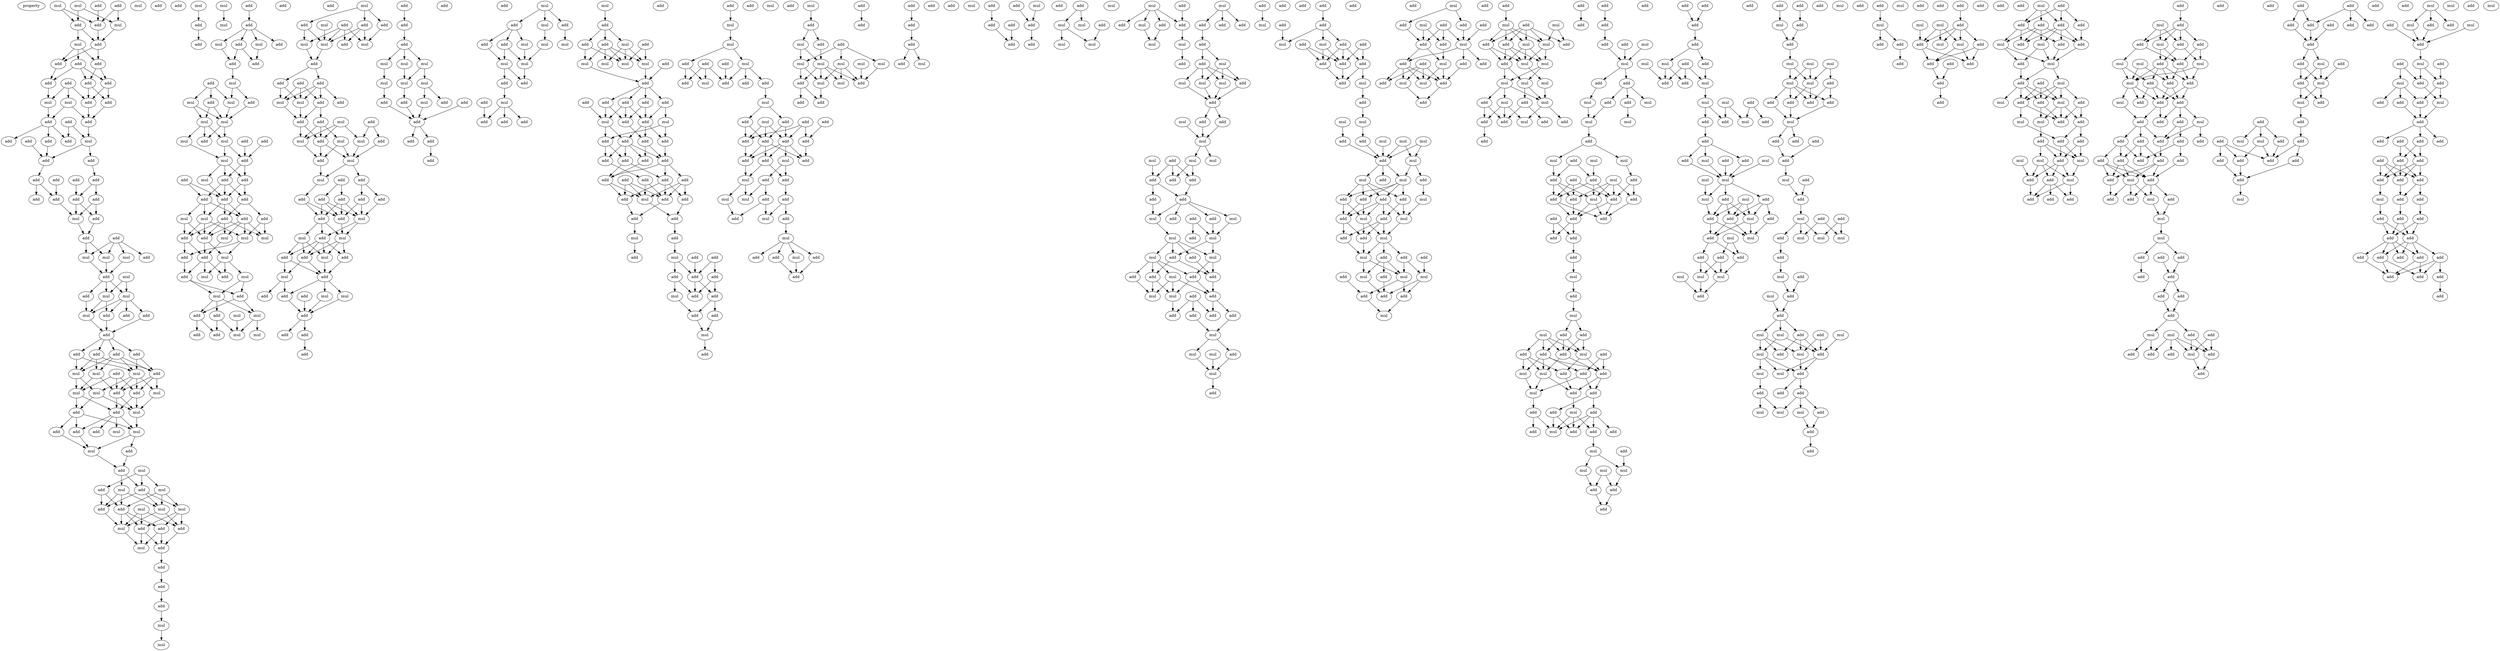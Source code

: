 digraph {
    node [fontcolor=black]
    property [mul=2,lf=1.9]
    0 [ label = mul ];
    1 [ label = add ];
    2 [ label = add ];
    3 [ label = mul ];
    4 [ label = add ];
    5 [ label = mul ];
    6 [ label = add ];
    7 [ label = mul ];
    8 [ label = add ];
    9 [ label = add ];
    10 [ label = add ];
    11 [ label = add ];
    12 [ label = add ];
    13 [ label = add ];
    14 [ label = add ];
    15 [ label = add ];
    16 [ label = add ];
    17 [ label = mul ];
    18 [ label = add ];
    19 [ label = mul ];
    20 [ label = add ];
    21 [ label = add ];
    22 [ label = add ];
    23 [ label = add ];
    24 [ label = add ];
    25 [ label = mul ];
    26 [ label = add ];
    27 [ label = add ];
    28 [ label = add ];
    29 [ label = add ];
    30 [ label = add ];
    31 [ label = add ];
    32 [ label = add ];
    33 [ label = add ];
    34 [ label = add ];
    35 [ label = add ];
    36 [ label = add ];
    37 [ label = add ];
    38 [ label = mul ];
    39 [ label = add ];
    40 [ label = add ];
    41 [ label = add ];
    42 [ label = mul ];
    43 [ label = mul ];
    44 [ label = add ];
    45 [ label = mul ];
    46 [ label = mul ];
    47 [ label = add ];
    48 [ label = add ];
    49 [ label = mul ];
    50 [ label = mul ];
    51 [ label = add ];
    52 [ label = add ];
    53 [ label = add ];
    54 [ label = mul ];
    55 [ label = add ];
    56 [ label = add ];
    57 [ label = add ];
    58 [ label = add ];
    59 [ label = add ];
    60 [ label = mul ];
    61 [ label = mul ];
    62 [ label = add ];
    63 [ label = add ];
    64 [ label = mul ];
    65 [ label = mul ];
    66 [ label = mul ];
    67 [ label = add ];
    68 [ label = add ];
    69 [ label = mul ];
    70 [ label = add ];
    71 [ label = mul ];
    72 [ label = add ];
    73 [ label = add ];
    74 [ label = mul ];
    75 [ label = add ];
    76 [ label = add ];
    77 [ label = mul ];
    78 [ label = add ];
    79 [ label = mul ];
    80 [ label = mul ];
    81 [ label = add ];
    82 [ label = mul ];
    83 [ label = add ];
    84 [ label = mul ];
    85 [ label = add ];
    86 [ label = add ];
    87 [ label = mul ];
    88 [ label = mul ];
    89 [ label = add ];
    90 [ label = mul ];
    91 [ label = add ];
    92 [ label = add ];
    93 [ label = mul ];
    94 [ label = add ];
    95 [ label = add ];
    96 [ label = mul ];
    97 [ label = add ];
    98 [ label = add ];
    99 [ label = mul ];
    100 [ label = add ];
    101 [ label = add ];
    102 [ label = add ];
    103 [ label = mul ];
    104 [ label = mul ];
    105 [ label = mul ];
    106 [ label = add ];
    107 [ label = mul ];
    108 [ label = mul ];
    109 [ label = add ];
    110 [ label = add ];
    111 [ label = add ];
    112 [ label = add ];
    113 [ label = mul ];
    114 [ label = add ];
    115 [ label = mul ];
    116 [ label = add ];
    117 [ label = add ];
    118 [ label = mul ];
    119 [ label = add ];
    120 [ label = add ];
    121 [ label = mul ];
    122 [ label = add ];
    123 [ label = mul ];
    124 [ label = add ];
    125 [ label = mul ];
    126 [ label = mul ];
    127 [ label = mul ];
    128 [ label = add ];
    129 [ label = mul ];
    130 [ label = add ];
    131 [ label = add ];
    132 [ label = mul ];
    133 [ label = add ];
    134 [ label = add ];
    135 [ label = add ];
    136 [ label = add ];
    137 [ label = mul ];
    138 [ label = add ];
    139 [ label = add ];
    140 [ label = add ];
    141 [ label = add ];
    142 [ label = add ];
    143 [ label = add ];
    144 [ label = mul ];
    145 [ label = add ];
    146 [ label = mul ];
    147 [ label = mul ];
    148 [ label = add ];
    149 [ label = mul ];
    150 [ label = add ];
    151 [ label = mul ];
    152 [ label = add ];
    153 [ label = add ];
    154 [ label = mul ];
    155 [ label = add ];
    156 [ label = add ];
    157 [ label = mul ];
    158 [ label = mul ];
    159 [ label = add ];
    160 [ label = mul ];
    161 [ label = mul ];
    162 [ label = mul ];
    163 [ label = add ];
    164 [ label = add ];
    165 [ label = add ];
    166 [ label = mul ];
    167 [ label = mul ];
    168 [ label = add ];
    169 [ label = mul ];
    170 [ label = add ];
    171 [ label = mul ];
    172 [ label = add ];
    173 [ label = add ];
    174 [ label = add ];
    175 [ label = mul ];
    176 [ label = mul ];
    177 [ label = mul ];
    178 [ label = add ];
    179 [ label = add ];
    180 [ label = add ];
    181 [ label = add ];
    182 [ label = add ];
    183 [ label = add ];
    184 [ label = add ];
    185 [ label = mul ];
    186 [ label = mul ];
    187 [ label = add ];
    188 [ label = mul ];
    189 [ label = add ];
    190 [ label = add ];
    191 [ label = mul ];
    192 [ label = mul ];
    193 [ label = add ];
    194 [ label = mul ];
    195 [ label = add ];
    196 [ label = mul ];
    197 [ label = add ];
    198 [ label = mul ];
    199 [ label = add ];
    200 [ label = add ];
    201 [ label = add ];
    202 [ label = add ];
    203 [ label = add ];
    204 [ label = add ];
    205 [ label = add ];
    206 [ label = add ];
    207 [ label = mul ];
    208 [ label = add ];
    209 [ label = mul ];
    210 [ label = mul ];
    211 [ label = add ];
    212 [ label = add ];
    213 [ label = add ];
    214 [ label = add ];
    215 [ label = mul ];
    216 [ label = add ];
    217 [ label = mul ];
    218 [ label = add ];
    219 [ label = add ];
    220 [ label = add ];
    221 [ label = mul ];
    222 [ label = mul ];
    223 [ label = add ];
    224 [ label = add ];
    225 [ label = add ];
    226 [ label = add ];
    227 [ label = add ];
    228 [ label = add ];
    229 [ label = add ];
    230 [ label = mul ];
    231 [ label = mul ];
    232 [ label = mul ];
    233 [ label = add ];
    234 [ label = add ];
    235 [ label = mul ];
    236 [ label = mul ];
    237 [ label = mul ];
    238 [ label = add ];
    239 [ label = add ];
    240 [ label = mul ];
    241 [ label = add ];
    242 [ label = add ];
    243 [ label = add ];
    244 [ label = add ];
    245 [ label = add ];
    246 [ label = add ];
    247 [ label = mul ];
    248 [ label = add ];
    249 [ label = mul ];
    250 [ label = add ];
    251 [ label = mul ];
    252 [ label = mul ];
    253 [ label = add ];
    254 [ label = add ];
    255 [ label = mul ];
    256 [ label = mul ];
    257 [ label = mul ];
    258 [ label = add ];
    259 [ label = add ];
    260 [ label = mul ];
    261 [ label = add ];
    262 [ label = add ];
    263 [ label = mul ];
    264 [ label = add ];
    265 [ label = add ];
    266 [ label = add ];
    267 [ label = add ];
    268 [ label = add ];
    269 [ label = add ];
    270 [ label = mul ];
    271 [ label = add ];
    272 [ label = add ];
    273 [ label = mul ];
    274 [ label = mul ];
    275 [ label = mul ];
    276 [ label = mul ];
    277 [ label = add ];
    278 [ label = add ];
    279 [ label = add ];
    280 [ label = add ];
    281 [ label = add ];
    282 [ label = add ];
    283 [ label = add ];
    284 [ label = add ];
    285 [ label = mul ];
    286 [ label = mul ];
    287 [ label = add ];
    288 [ label = add ];
    289 [ label = add ];
    290 [ label = add ];
    291 [ label = add ];
    292 [ label = add ];
    293 [ label = add ];
    294 [ label = add ];
    295 [ label = add ];
    296 [ label = add ];
    297 [ label = add ];
    298 [ label = add ];
    299 [ label = add ];
    300 [ label = add ];
    301 [ label = add ];
    302 [ label = add ];
    303 [ label = mul ];
    304 [ label = add ];
    305 [ label = add ];
    306 [ label = mul ];
    307 [ label = add ];
    308 [ label = add ];
    309 [ label = add ];
    310 [ label = add ];
    311 [ label = mul ];
    312 [ label = add ];
    313 [ label = add ];
    314 [ label = add ];
    315 [ label = mul ];
    316 [ label = add ];
    317 [ label = add ];
    318 [ label = add ];
    319 [ label = add ];
    320 [ label = mul ];
    321 [ label = add ];
    322 [ label = add ];
    323 [ label = mul ];
    324 [ label = mul ];
    325 [ label = add ];
    326 [ label = add ];
    327 [ label = mul ];
    328 [ label = add ];
    329 [ label = add ];
    330 [ label = add ];
    331 [ label = add ];
    332 [ label = add ];
    333 [ label = mul ];
    334 [ label = mul ];
    335 [ label = mul ];
    336 [ label = add ];
    337 [ label = add ];
    338 [ label = add ];
    339 [ label = add ];
    340 [ label = add ];
    341 [ label = add ];
    342 [ label = add ];
    343 [ label = add ];
    344 [ label = add ];
    345 [ label = add ];
    346 [ label = mul ];
    347 [ label = add ];
    348 [ label = mul ];
    349 [ label = add ];
    350 [ label = add ];
    351 [ label = mul ];
    352 [ label = add ];
    353 [ label = add ];
    354 [ label = mul ];
    355 [ label = add ];
    356 [ label = mul ];
    357 [ label = add ];
    358 [ label = add ];
    359 [ label = mul ];
    360 [ label = add ];
    361 [ label = add ];
    362 [ label = mul ];
    363 [ label = add ];
    364 [ label = add ];
    365 [ label = mul ];
    366 [ label = add ];
    367 [ label = mul ];
    368 [ label = add ];
    369 [ label = add ];
    370 [ label = mul ];
    371 [ label = add ];
    372 [ label = mul ];
    373 [ label = mul ];
    374 [ label = mul ];
    375 [ label = mul ];
    376 [ label = mul ];
    377 [ label = add ];
    378 [ label = mul ];
    379 [ label = add ];
    380 [ label = mul ];
    381 [ label = add ];
    382 [ label = add ];
    383 [ label = add ];
    384 [ label = add ];
    385 [ label = add ];
    386 [ label = add ];
    387 [ label = add ];
    388 [ label = add ];
    389 [ label = add ];
    390 [ label = mul ];
    391 [ label = add ];
    392 [ label = mul ];
    393 [ label = add ];
    394 [ label = add ];
    395 [ label = add ];
    396 [ label = mul ];
    397 [ label = add ];
    398 [ label = add ];
    399 [ label = add ];
    400 [ label = add ];
    401 [ label = add ];
    402 [ label = add ];
    403 [ label = add ];
    404 [ label = mul ];
    405 [ label = mul ];
    406 [ label = mul ];
    407 [ label = mul ];
    408 [ label = mul ];
    409 [ label = mul ];
    410 [ label = add ];
    411 [ label = add ];
    412 [ label = mul ];
    413 [ label = add ];
    414 [ label = add ];
    415 [ label = mul ];
    416 [ label = mul ];
    417 [ label = add ];
    418 [ label = mul ];
    419 [ label = add ];
    420 [ label = add ];
    421 [ label = add ];
    422 [ label = add ];
    423 [ label = mul ];
    424 [ label = add ];
    425 [ label = add ];
    426 [ label = mul ];
    427 [ label = mul ];
    428 [ label = mul ];
    429 [ label = add ];
    430 [ label = mul ];
    431 [ label = add ];
    432 [ label = mul ];
    433 [ label = add ];
    434 [ label = add ];
    435 [ label = add ];
    436 [ label = add ];
    437 [ label = mul ];
    438 [ label = mul ];
    439 [ label = add ];
    440 [ label = mul ];
    441 [ label = mul ];
    442 [ label = add ];
    443 [ label = add ];
    444 [ label = add ];
    445 [ label = add ];
    446 [ label = add ];
    447 [ label = mul ];
    448 [ label = add ];
    449 [ label = mul ];
    450 [ label = add ];
    451 [ label = add ];
    452 [ label = add ];
    453 [ label = mul ];
    454 [ label = mul ];
    455 [ label = mul ];
    456 [ label = add ];
    457 [ label = add ];
    458 [ label = mul ];
    459 [ label = add ];
    460 [ label = add ];
    461 [ label = add ];
    462 [ label = mul ];
    463 [ label = add ];
    464 [ label = mul ];
    465 [ label = mul ];
    466 [ label = add ];
    467 [ label = add ];
    468 [ label = add ];
    469 [ label = add ];
    470 [ label = add ];
    471 [ label = add ];
    472 [ label = mul ];
    473 [ label = add ];
    474 [ label = mul ];
    475 [ label = mul ];
    476 [ label = mul ];
    477 [ label = add ];
    478 [ label = add ];
    479 [ label = add ];
    480 [ label = add ];
    481 [ label = add ];
    482 [ label = mul ];
    483 [ label = mul ];
    484 [ label = add ];
    485 [ label = add ];
    486 [ label = add ];
    487 [ label = add ];
    488 [ label = add ];
    489 [ label = add ];
    490 [ label = add ];
    491 [ label = mul ];
    492 [ label = add ];
    493 [ label = mul ];
    494 [ label = mul ];
    495 [ label = mul ];
    496 [ label = mul ];
    497 [ label = add ];
    498 [ label = add ];
    499 [ label = mul ];
    500 [ label = add ];
    501 [ label = mul ];
    502 [ label = add ];
    503 [ label = mul ];
    504 [ label = mul ];
    505 [ label = add ];
    506 [ label = add ];
    507 [ label = add ];
    508 [ label = add ];
    509 [ label = add ];
    510 [ label = mul ];
    511 [ label = add ];
    512 [ label = mul ];
    513 [ label = mul ];
    514 [ label = add ];
    515 [ label = add ];
    516 [ label = mul ];
    517 [ label = add ];
    518 [ label = mul ];
    519 [ label = add ];
    520 [ label = add ];
    521 [ label = add ];
    522 [ label = add ];
    523 [ label = mul ];
    524 [ label = mul ];
    525 [ label = mul ];
    526 [ label = add ];
    527 [ label = add ];
    528 [ label = add ];
    529 [ label = add ];
    530 [ label = mul ];
    531 [ label = add ];
    532 [ label = mul ];
    533 [ label = mul ];
    534 [ label = add ];
    535 [ label = add ];
    536 [ label = add ];
    537 [ label = add ];
    538 [ label = mul ];
    539 [ label = add ];
    540 [ label = add ];
    541 [ label = add ];
    542 [ label = add ];
    543 [ label = add ];
    544 [ label = mul ];
    545 [ label = add ];
    546 [ label = mul ];
    547 [ label = mul ];
    548 [ label = add ];
    549 [ label = add ];
    550 [ label = add ];
    551 [ label = add ];
    552 [ label = add ];
    553 [ label = mul ];
    554 [ label = add ];
    555 [ label = mul ];
    556 [ label = add ];
    557 [ label = mul ];
    558 [ label = add ];
    559 [ label = add ];
    560 [ label = mul ];
    561 [ label = mul ];
    562 [ label = add ];
    563 [ label = mul ];
    564 [ label = mul ];
    565 [ label = mul ];
    566 [ label = mul ];
    567 [ label = add ];
    568 [ label = mul ];
    569 [ label = mul ];
    570 [ label = add ];
    571 [ label = add ];
    572 [ label = mul ];
    573 [ label = add ];
    574 [ label = add ];
    575 [ label = add ];
    576 [ label = add ];
    577 [ label = add ];
    578 [ label = add ];
    579 [ label = add ];
    580 [ label = add ];
    581 [ label = add ];
    582 [ label = add ];
    583 [ label = add ];
    584 [ label = mul ];
    585 [ label = mul ];
    586 [ label = add ];
    587 [ label = add ];
    588 [ label = add ];
    589 [ label = mul ];
    590 [ label = add ];
    591 [ label = mul ];
    592 [ label = mul ];
    593 [ label = mul ];
    594 [ label = add ];
    595 [ label = add ];
    596 [ label = mul ];
    597 [ label = mul ];
    598 [ label = mul ];
    599 [ label = mul ];
    600 [ label = add ];
    601 [ label = add ];
    602 [ label = add ];
    603 [ label = add ];
    604 [ label = add ];
    605 [ label = add ];
    606 [ label = mul ];
    607 [ label = add ];
    608 [ label = add ];
    609 [ label = add ];
    610 [ label = add ];
    611 [ label = add ];
    612 [ label = add ];
    613 [ label = add ];
    614 [ label = add ];
    615 [ label = mul ];
    616 [ label = add ];
    617 [ label = mul ];
    618 [ label = mul ];
    619 [ label = add ];
    620 [ label = add ];
    621 [ label = mul ];
    622 [ label = add ];
    623 [ label = add ];
    624 [ label = add ];
    625 [ label = add ];
    626 [ label = add ];
    627 [ label = mul ];
    628 [ label = mul ];
    629 [ label = add ];
    630 [ label = add ];
    631 [ label = add ];
    632 [ label = mul ];
    633 [ label = add ];
    634 [ label = add ];
    635 [ label = mul ];
    636 [ label = add ];
    637 [ label = add ];
    638 [ label = mul ];
    639 [ label = add ];
    640 [ label = add ];
    641 [ label = add ];
    642 [ label = add ];
    643 [ label = add ];
    644 [ label = mul ];
    645 [ label = mul ];
    646 [ label = mul ];
    647 [ label = mul ];
    648 [ label = add ];
    649 [ label = add ];
    650 [ label = add ];
    651 [ label = add ];
    652 [ label = add ];
    653 [ label = add ];
    654 [ label = add ];
    655 [ label = mul ];
    656 [ label = add ];
    657 [ label = mul ];
    658 [ label = add ];
    659 [ label = add ];
    660 [ label = add ];
    661 [ label = mul ];
    662 [ label = mul ];
    663 [ label = mul ];
    664 [ label = add ];
    665 [ label = mul ];
    666 [ label = add ];
    667 [ label = add ];
    668 [ label = add ];
    669 [ label = add ];
    670 [ label = add ];
    671 [ label = add ];
    672 [ label = add ];
    673 [ label = mul ];
    674 [ label = mul ];
    675 [ label = mul ];
    676 [ label = mul ];
    677 [ label = add ];
    678 [ label = mul ];
    679 [ label = mul ];
    680 [ label = add ];
    681 [ label = add ];
    682 [ label = add ];
    683 [ label = add ];
    684 [ label = mul ];
    685 [ label = mul ];
    686 [ label = add ];
    687 [ label = mul ];
    688 [ label = add ];
    689 [ label = add ];
    690 [ label = add ];
    691 [ label = mul ];
    692 [ label = mul ];
    693 [ label = add ];
    694 [ label = mul ];
    695 [ label = add ];
    696 [ label = add ];
    697 [ label = add ];
    698 [ label = add ];
    699 [ label = mul ];
    700 [ label = add ];
    701 [ label = add ];
    702 [ label = mul ];
    703 [ label = mul ];
    704 [ label = mul ];
    705 [ label = mul ];
    706 [ label = mul ];
    707 [ label = add ];
    708 [ label = add ];
    709 [ label = add ];
    710 [ label = add ];
    711 [ label = add ];
    712 [ label = mul ];
    713 [ label = add ];
    714 [ label = add ];
    715 [ label = add ];
    716 [ label = add ];
    717 [ label = mul ];
    718 [ label = add ];
    719 [ label = add ];
    720 [ label = add ];
    721 [ label = mul ];
    722 [ label = add ];
    723 [ label = mul ];
    724 [ label = add ];
    725 [ label = mul ];
    726 [ label = mul ];
    727 [ label = mul ];
    728 [ label = add ];
    729 [ label = mul ];
    730 [ label = add ];
    731 [ label = mul ];
    732 [ label = add ];
    733 [ label = add ];
    734 [ label = add ];
    735 [ label = mul ];
    736 [ label = mul ];
    737 [ label = add ];
    738 [ label = add ];
    739 [ label = mul ];
    740 [ label = mul ];
    741 [ label = mul ];
    742 [ label = add ];
    743 [ label = add ];
    744 [ label = add ];
    745 [ label = mul ];
    746 [ label = mul ];
    747 [ label = add ];
    748 [ label = add ];
    749 [ label = add ];
    750 [ label = mul ];
    751 [ label = mul ];
    752 [ label = add ];
    753 [ label = mul ];
    754 [ label = add ];
    755 [ label = add ];
    756 [ label = add ];
    757 [ label = mul ];
    758 [ label = mul ];
    759 [ label = add ];
    760 [ label = add ];
    761 [ label = add ];
    762 [ label = add ];
    763 [ label = add ];
    764 [ label = add ];
    765 [ label = add ];
    766 [ label = mul ];
    767 [ label = mul ];
    768 [ label = add ];
    769 [ label = mul ];
    770 [ label = mul ];
    771 [ label = add ];
    772 [ label = add ];
    773 [ label = add ];
    774 [ label = add ];
    775 [ label = add ];
    776 [ label = add ];
    777 [ label = add ];
    778 [ label = add ];
    779 [ label = add ];
    780 [ label = add ];
    781 [ label = mul ];
    782 [ label = add ];
    783 [ label = add ];
    784 [ label = add ];
    785 [ label = add ];
    786 [ label = add ];
    787 [ label = mul ];
    788 [ label = add ];
    789 [ label = add ];
    790 [ label = mul ];
    791 [ label = add ];
    792 [ label = mul ];
    793 [ label = mul ];
    794 [ label = add ];
    795 [ label = add ];
    796 [ label = add ];
    797 [ label = mul ];
    798 [ label = add ];
    799 [ label = mul ];
    800 [ label = add ];
    801 [ label = mul ];
    802 [ label = mul ];
    803 [ label = add ];
    804 [ label = add ];
    805 [ label = add ];
    806 [ label = add ];
    807 [ label = add ];
    808 [ label = mul ];
    809 [ label = mul ];
    810 [ label = add ];
    811 [ label = mul ];
    812 [ label = add ];
    813 [ label = mul ];
    814 [ label = add ];
    815 [ label = add ];
    816 [ label = add ];
    817 [ label = add ];
    818 [ label = add ];
    819 [ label = add ];
    820 [ label = mul ];
    821 [ label = mul ];
    822 [ label = add ];
    823 [ label = add ];
    824 [ label = add ];
    825 [ label = mul ];
    826 [ label = mul ];
    827 [ label = mul ];
    828 [ label = add ];
    829 [ label = add ];
    830 [ label = add ];
    831 [ label = add ];
    832 [ label = mul ];
    833 [ label = add ];
    834 [ label = add ];
    835 [ label = add ];
    836 [ label = add ];
    837 [ label = mul ];
    838 [ label = add ];
    839 [ label = add ];
    840 [ label = add ];
    841 [ label = mul ];
    842 [ label = add ];
    843 [ label = add ];
    844 [ label = add ];
    845 [ label = add ];
    846 [ label = add ];
    847 [ label = add ];
    848 [ label = add ];
    849 [ label = add ];
    850 [ label = add ];
    851 [ label = add ];
    852 [ label = add ];
    853 [ label = add ];
    854 [ label = mul ];
    855 [ label = add ];
    856 [ label = add ];
    857 [ label = add ];
    858 [ label = add ];
    859 [ label = mul ];
    860 [ label = mul ];
    861 [ label = mul ];
    862 [ label = add ];
    863 [ label = add ];
    864 [ label = add ];
    865 [ label = add ];
    866 [ label = add ];
    867 [ label = add ];
    868 [ label = add ];
    869 [ label = add ];
    870 [ label = add ];
    871 [ label = mul ];
    872 [ label = mul ];
    873 [ label = add ];
    874 [ label = add ];
    875 [ label = add ];
    876 [ label = add ];
    877 [ label = add ];
    878 [ label = add ];
    879 [ label = mul ];
    880 [ label = add ];
    881 [ label = add ];
    882 [ label = add ];
    883 [ label = add ];
    884 [ label = add ];
    885 [ label = add ];
    886 [ label = add ];
    887 [ label = add ];
    888 [ label = add ];
    889 [ label = add ];
    890 [ label = add ];
    891 [ label = add ];
    892 [ label = mul ];
    893 [ label = add ];
    894 [ label = mul ];
    895 [ label = add ];
    896 [ label = mul ];
    897 [ label = add ];
    898 [ label = add ];
    899 [ label = add ];
    900 [ label = add ];
    901 [ label = mul ];
    902 [ label = mul ];
    903 [ label = add ];
    904 [ label = add ];
    905 [ label = add ];
    906 [ label = add ];
    907 [ label = add ];
    908 [ label = add ];
    909 [ label = add ];
    910 [ label = mul ];
    911 [ label = mul ];
    912 [ label = mul ];
    913 [ label = add ];
    914 [ label = add ];
    915 [ label = add ];
    916 [ label = mul ];
    917 [ label = add ];
    918 [ label = mul ];
    919 [ label = mul ];
    920 [ label = add ];
    921 [ label = add ];
    922 [ label = mul ];
    923 [ label = add ];
    924 [ label = add ];
    925 [ label = add ];
    926 [ label = add ];
    927 [ label = add ];
    928 [ label = add ];
    929 [ label = mul ];
    930 [ label = add ];
    931 [ label = add ];
    932 [ label = add ];
    933 [ label = add ];
    934 [ label = add ];
    935 [ label = mul ];
    936 [ label = add ];
    937 [ label = add ];
    938 [ label = add ];
    939 [ label = add ];
    940 [ label = add ];
    941 [ label = add ];
    942 [ label = add ];
    943 [ label = mul ];
    944 [ label = add ];
    945 [ label = add ];
    946 [ label = add ];
    947 [ label = add ];
    948 [ label = add ];
    949 [ label = add ];
    950 [ label = add ];
    951 [ label = add ];
    952 [ label = add ];
    953 [ label = add ];
    954 [ label = add ];
    955 [ label = add ];
    956 [ label = add ];
    957 [ label = add ];
    958 [ label = add ];
    0 -> 4 [ name = 0 ];
    0 -> 6 [ name = 1 ];
    1 -> 4 [ name = 2 ];
    2 -> 4 [ name = 3 ];
    2 -> 5 [ name = 4 ];
    3 -> 5 [ name = 5 ];
    3 -> 6 [ name = 6 ];
    4 -> 8 [ name = 7 ];
    5 -> 8 [ name = 8 ];
    6 -> 7 [ name = 9 ];
    6 -> 8 [ name = 10 ];
    7 -> 9 [ name = 11 ];
    7 -> 10 [ name = 12 ];
    7 -> 11 [ name = 13 ];
    8 -> 9 [ name = 14 ];
    8 -> 11 [ name = 15 ];
    9 -> 13 [ name = 16 ];
    9 -> 14 [ name = 17 ];
    10 -> 13 [ name = 18 ];
    10 -> 14 [ name = 19 ];
    10 -> 15 [ name = 20 ];
    11 -> 15 [ name = 21 ];
    12 -> 17 [ name = 22 ];
    12 -> 18 [ name = 23 ];
    12 -> 19 [ name = 24 ];
    13 -> 16 [ name = 25 ];
    13 -> 18 [ name = 26 ];
    14 -> 16 [ name = 27 ];
    14 -> 18 [ name = 28 ];
    15 -> 17 [ name = 29 ];
    16 -> 22 [ name = 30 ];
    17 -> 20 [ name = 31 ];
    18 -> 22 [ name = 32 ];
    19 -> 20 [ name = 33 ];
    19 -> 22 [ name = 34 ];
    20 -> 23 [ name = 35 ];
    20 -> 24 [ name = 36 ];
    20 -> 26 [ name = 37 ];
    21 -> 25 [ name = 38 ];
    21 -> 26 [ name = 39 ];
    22 -> 25 [ name = 40 ];
    24 -> 29 [ name = 41 ];
    25 -> 28 [ name = 42 ];
    25 -> 29 [ name = 43 ];
    27 -> 29 [ name = 44 ];
    28 -> 32 [ name = 45 ];
    29 -> 33 [ name = 46 ];
    30 -> 34 [ name = 47 ];
    31 -> 36 [ name = 48 ];
    32 -> 34 [ name = 49 ];
    32 -> 35 [ name = 50 ];
    33 -> 36 [ name = 51 ];
    33 -> 37 [ name = 52 ];
    34 -> 38 [ name = 53 ];
    34 -> 39 [ name = 54 ];
    35 -> 38 [ name = 55 ];
    35 -> 39 [ name = 56 ];
    36 -> 38 [ name = 57 ];
    38 -> 40 [ name = 58 ];
    39 -> 40 [ name = 59 ];
    40 -> 42 [ name = 60 ];
    40 -> 43 [ name = 61 ];
    41 -> 42 [ name = 62 ];
    41 -> 43 [ name = 63 ];
    41 -> 44 [ name = 64 ];
    41 -> 45 [ name = 65 ];
    42 -> 47 [ name = 66 ];
    43 -> 47 [ name = 67 ];
    45 -> 47 [ name = 68 ];
    46 -> 49 [ name = 69 ];
    46 -> 50 [ name = 70 ];
    47 -> 48 [ name = 71 ];
    47 -> 49 [ name = 72 ];
    47 -> 50 [ name = 73 ];
    48 -> 54 [ name = 74 ];
    49 -> 51 [ name = 75 ];
    49 -> 54 [ name = 76 ];
    50 -> 51 [ name = 77 ];
    50 -> 52 [ name = 78 ];
    50 -> 53 [ name = 79 ];
    50 -> 54 [ name = 80 ];
    51 -> 55 [ name = 81 ];
    52 -> 55 [ name = 82 ];
    54 -> 55 [ name = 83 ];
    55 -> 56 [ name = 84 ];
    55 -> 57 [ name = 85 ];
    55 -> 58 [ name = 86 ];
    55 -> 59 [ name = 87 ];
    56 -> 60 [ name = 88 ];
    56 -> 64 [ name = 89 ];
    57 -> 60 [ name = 90 ];
    57 -> 62 [ name = 91 ];
    58 -> 61 [ name = 92 ];
    58 -> 62 [ name = 93 ];
    58 -> 64 [ name = 94 ];
    59 -> 60 [ name = 95 ];
    59 -> 61 [ name = 96 ];
    59 -> 62 [ name = 97 ];
    59 -> 64 [ name = 98 ];
    60 -> 66 [ name = 99 ];
    60 -> 67 [ name = 100 ];
    60 -> 68 [ name = 101 ];
    60 -> 69 [ name = 102 ];
    61 -> 65 [ name = 103 ];
    61 -> 68 [ name = 104 ];
    62 -> 66 [ name = 105 ];
    62 -> 67 [ name = 106 ];
    62 -> 68 [ name = 107 ];
    63 -> 65 [ name = 108 ];
    63 -> 67 [ name = 109 ];
    63 -> 68 [ name = 110 ];
    64 -> 65 [ name = 111 ];
    64 -> 69 [ name = 112 ];
    65 -> 70 [ name = 113 ];
    65 -> 72 [ name = 114 ];
    66 -> 71 [ name = 115 ];
    67 -> 71 [ name = 116 ];
    67 -> 72 [ name = 117 ];
    68 -> 71 [ name = 118 ];
    68 -> 72 [ name = 119 ];
    69 -> 70 [ name = 120 ];
    69 -> 71 [ name = 121 ];
    70 -> 73 [ name = 122 ];
    70 -> 75 [ name = 123 ];
    70 -> 77 [ name = 124 ];
    71 -> 77 [ name = 125 ];
    72 -> 74 [ name = 126 ];
    72 -> 75 [ name = 127 ];
    72 -> 76 [ name = 128 ];
    72 -> 77 [ name = 129 ];
    73 -> 79 [ name = 130 ];
    75 -> 79 [ name = 131 ];
    77 -> 78 [ name = 132 ];
    77 -> 79 [ name = 133 ];
    78 -> 81 [ name = 134 ];
    79 -> 81 [ name = 135 ];
    80 -> 83 [ name = 136 ];
    80 -> 84 [ name = 137 ];
    80 -> 85 [ name = 138 ];
    81 -> 82 [ name = 139 ];
    81 -> 83 [ name = 140 ];
    82 -> 86 [ name = 141 ];
    82 -> 89 [ name = 142 ];
    82 -> 90 [ name = 143 ];
    83 -> 87 [ name = 144 ];
    83 -> 89 [ name = 145 ];
    83 -> 90 [ name = 146 ];
    84 -> 86 [ name = 147 ];
    84 -> 87 [ name = 148 ];
    84 -> 90 [ name = 149 ];
    85 -> 86 [ name = 150 ];
    85 -> 89 [ name = 151 ];
    86 -> 91 [ name = 152 ];
    86 -> 92 [ name = 153 ];
    86 -> 93 [ name = 154 ];
    87 -> 91 [ name = 155 ];
    87 -> 92 [ name = 156 ];
    87 -> 94 [ name = 157 ];
    88 -> 92 [ name = 158 ];
    88 -> 93 [ name = 159 ];
    88 -> 94 [ name = 160 ];
    89 -> 93 [ name = 161 ];
    90 -> 93 [ name = 162 ];
    90 -> 94 [ name = 163 ];
    91 -> 95 [ name = 164 ];
    91 -> 96 [ name = 165 ];
    92 -> 95 [ name = 166 ];
    92 -> 96 [ name = 167 ];
    93 -> 96 [ name = 168 ];
    94 -> 95 [ name = 169 ];
    95 -> 97 [ name = 170 ];
    97 -> 98 [ name = 171 ];
    98 -> 101 [ name = 172 ];
    101 -> 103 [ name = 173 ];
    103 -> 104 [ name = 174 ];
    105 -> 106 [ name = 175 ];
    106 -> 110 [ name = 176 ];
    107 -> 108 [ name = 177 ];
    109 -> 111 [ name = 178 ];
    111 -> 112 [ name = 179 ];
    111 -> 113 [ name = 180 ];
    111 -> 114 [ name = 181 ];
    111 -> 115 [ name = 182 ];
    112 -> 116 [ name = 183 ];
    112 -> 117 [ name = 184 ];
    113 -> 117 [ name = 185 ];
    115 -> 116 [ name = 186 ];
    116 -> 118 [ name = 187 ];
    118 -> 122 [ name = 188 ];
    118 -> 123 [ name = 189 ];
    119 -> 121 [ name = 190 ];
    119 -> 123 [ name = 191 ];
    119 -> 124 [ name = 192 ];
    121 -> 125 [ name = 193 ];
    121 -> 126 [ name = 194 ];
    122 -> 125 [ name = 195 ];
    123 -> 125 [ name = 196 ];
    124 -> 125 [ name = 197 ];
    124 -> 126 [ name = 198 ];
    125 -> 127 [ name = 199 ];
    125 -> 130 [ name = 200 ];
    126 -> 127 [ name = 201 ];
    126 -> 129 [ name = 202 ];
    126 -> 130 [ name = 203 ];
    127 -> 132 [ name = 204 ];
    127 -> 133 [ name = 205 ];
    128 -> 133 [ name = 206 ];
    129 -> 132 [ name = 207 ];
    131 -> 133 [ name = 208 ];
    132 -> 136 [ name = 209 ];
    132 -> 137 [ name = 210 ];
    132 -> 138 [ name = 211 ];
    133 -> 136 [ name = 212 ];
    133 -> 138 [ name = 213 ];
    135 -> 139 [ name = 214 ];
    135 -> 141 [ name = 215 ];
    136 -> 139 [ name = 216 ];
    136 -> 140 [ name = 217 ];
    136 -> 141 [ name = 218 ];
    137 -> 139 [ name = 219 ];
    138 -> 139 [ name = 220 ];
    138 -> 140 [ name = 221 ];
    139 -> 142 [ name = 222 ];
    139 -> 144 [ name = 223 ];
    139 -> 145 [ name = 224 ];
    140 -> 142 [ name = 225 ];
    140 -> 143 [ name = 226 ];
    141 -> 144 [ name = 227 ];
    141 -> 145 [ name = 228 ];
    141 -> 146 [ name = 229 ];
    142 -> 147 [ name = 230 ];
    142 -> 148 [ name = 231 ];
    142 -> 150 [ name = 232 ];
    142 -> 151 [ name = 233 ];
    143 -> 149 [ name = 234 ];
    143 -> 151 [ name = 235 ];
    144 -> 148 [ name = 236 ];
    144 -> 149 [ name = 237 ];
    144 -> 150 [ name = 238 ];
    145 -> 147 [ name = 239 ];
    145 -> 148 [ name = 240 ];
    145 -> 149 [ name = 241 ];
    145 -> 151 [ name = 242 ];
    146 -> 148 [ name = 243 ];
    146 -> 150 [ name = 244 ];
    147 -> 152 [ name = 245 ];
    148 -> 152 [ name = 246 ];
    148 -> 154 [ name = 247 ];
    149 -> 153 [ name = 248 ];
    149 -> 154 [ name = 249 ];
    150 -> 152 [ name = 250 ];
    150 -> 153 [ name = 251 ];
    152 -> 155 [ name = 252 ];
    152 -> 156 [ name = 253 ];
    152 -> 157 [ name = 254 ];
    153 -> 155 [ name = 255 ];
    154 -> 156 [ name = 256 ];
    154 -> 157 [ name = 257 ];
    154 -> 158 [ name = 258 ];
    155 -> 159 [ name = 259 ];
    155 -> 160 [ name = 260 ];
    158 -> 159 [ name = 261 ];
    158 -> 160 [ name = 262 ];
    159 -> 161 [ name = 263 ];
    159 -> 164 [ name = 264 ];
    160 -> 161 [ name = 265 ];
    160 -> 163 [ name = 266 ];
    160 -> 164 [ name = 267 ];
    161 -> 166 [ name = 268 ];
    161 -> 167 [ name = 269 ];
    162 -> 166 [ name = 270 ];
    163 -> 165 [ name = 271 ];
    163 -> 166 [ name = 272 ];
    164 -> 165 [ name = 273 ];
    164 -> 168 [ name = 274 ];
    169 -> 170 [ name = 275 ];
    169 -> 173 [ name = 276 ];
    169 -> 174 [ name = 277 ];
    170 -> 176 [ name = 278 ];
    171 -> 175 [ name = 279 ];
    172 -> 175 [ name = 280 ];
    172 -> 176 [ name = 281 ];
    172 -> 177 [ name = 282 ];
    172 -> 178 [ name = 283 ];
    173 -> 175 [ name = 284 ];
    173 -> 177 [ name = 285 ];
    174 -> 175 [ name = 286 ];
    174 -> 176 [ name = 287 ];
    174 -> 178 [ name = 288 ];
    175 -> 179 [ name = 289 ];
    177 -> 179 [ name = 290 ];
    179 -> 180 [ name = 291 ];
    179 -> 181 [ name = 292 ];
    180 -> 183 [ name = 293 ];
    180 -> 184 [ name = 294 ];
    180 -> 185 [ name = 295 ];
    180 -> 186 [ name = 296 ];
    181 -> 185 [ name = 297 ];
    181 -> 186 [ name = 298 ];
    182 -> 183 [ name = 299 ];
    182 -> 185 [ name = 300 ];
    182 -> 186 [ name = 301 ];
    183 -> 187 [ name = 302 ];
    183 -> 189 [ name = 303 ];
    185 -> 187 [ name = 304 ];
    186 -> 187 [ name = 305 ];
    187 -> 193 [ name = 306 ];
    187 -> 194 [ name = 307 ];
    188 -> 191 [ name = 308 ];
    188 -> 193 [ name = 309 ];
    188 -> 194 [ name = 310 ];
    189 -> 192 [ name = 311 ];
    189 -> 193 [ name = 312 ];
    189 -> 194 [ name = 313 ];
    190 -> 191 [ name = 314 ];
    190 -> 195 [ name = 315 ];
    191 -> 196 [ name = 316 ];
    192 -> 196 [ name = 317 ];
    192 -> 197 [ name = 318 ];
    193 -> 196 [ name = 319 ];
    193 -> 197 [ name = 320 ];
    194 -> 197 [ name = 321 ];
    195 -> 196 [ name = 322 ];
    196 -> 198 [ name = 323 ];
    196 -> 200 [ name = 324 ];
    197 -> 198 [ name = 325 ];
    198 -> 202 [ name = 326 ];
    199 -> 204 [ name = 327 ];
    199 -> 205 [ name = 328 ];
    200 -> 201 [ name = 329 ];
    200 -> 203 [ name = 330 ];
    201 -> 206 [ name = 331 ];
    201 -> 207 [ name = 332 ];
    202 -> 206 [ name = 333 ];
    202 -> 208 [ name = 334 ];
    203 -> 207 [ name = 335 ];
    204 -> 206 [ name = 336 ];
    204 -> 207 [ name = 337 ];
    204 -> 208 [ name = 338 ];
    205 -> 206 [ name = 339 ];
    205 -> 207 [ name = 340 ];
    205 -> 208 [ name = 341 ];
    206 -> 209 [ name = 342 ];
    207 -> 209 [ name = 343 ];
    207 -> 211 [ name = 344 ];
    208 -> 209 [ name = 345 ];
    208 -> 210 [ name = 346 ];
    208 -> 211 [ name = 347 ];
    209 -> 213 [ name = 348 ];
    209 -> 214 [ name = 349 ];
    209 -> 215 [ name = 350 ];
    210 -> 212 [ name = 351 ];
    210 -> 214 [ name = 352 ];
    210 -> 215 [ name = 353 ];
    211 -> 212 [ name = 354 ];
    211 -> 213 [ name = 355 ];
    211 -> 214 [ name = 356 ];
    211 -> 215 [ name = 357 ];
    212 -> 216 [ name = 358 ];
    212 -> 217 [ name = 359 ];
    213 -> 216 [ name = 360 ];
    214 -> 216 [ name = 361 ];
    214 -> 217 [ name = 362 ];
    215 -> 216 [ name = 363 ];
    216 -> 219 [ name = 364 ];
    216 -> 221 [ name = 365 ];
    216 -> 222 [ name = 366 ];
    217 -> 218 [ name = 367 ];
    217 -> 219 [ name = 368 ];
    219 -> 223 [ name = 369 ];
    220 -> 223 [ name = 370 ];
    221 -> 223 [ name = 371 ];
    222 -> 223 [ name = 372 ];
    223 -> 225 [ name = 373 ];
    223 -> 226 [ name = 374 ];
    224 -> 227 [ name = 375 ];
    226 -> 228 [ name = 376 ];
    227 -> 229 [ name = 377 ];
    229 -> 230 [ name = 378 ];
    229 -> 231 [ name = 379 ];
    229 -> 232 [ name = 380 ];
    230 -> 236 [ name = 381 ];
    231 -> 235 [ name = 382 ];
    232 -> 235 [ name = 383 ];
    232 -> 237 [ name = 384 ];
    235 -> 241 [ name = 385 ];
    236 -> 239 [ name = 386 ];
    237 -> 240 [ name = 387 ];
    237 -> 242 [ name = 388 ];
    238 -> 243 [ name = 389 ];
    239 -> 243 [ name = 390 ];
    240 -> 243 [ name = 391 ];
    241 -> 243 [ name = 392 ];
    243 -> 244 [ name = 393 ];
    243 -> 245 [ name = 394 ];
    245 -> 246 [ name = 395 ];
    247 -> 248 [ name = 396 ];
    247 -> 249 [ name = 397 ];
    247 -> 250 [ name = 398 ];
    248 -> 253 [ name = 399 ];
    248 -> 254 [ name = 400 ];
    248 -> 255 [ name = 401 ];
    249 -> 251 [ name = 402 ];
    250 -> 252 [ name = 403 ];
    251 -> 256 [ name = 404 ];
    253 -> 256 [ name = 405 ];
    253 -> 257 [ name = 406 ];
    254 -> 257 [ name = 407 ];
    255 -> 256 [ name = 408 ];
    256 -> 258 [ name = 409 ];
    257 -> 258 [ name = 410 ];
    257 -> 259 [ name = 411 ];
    259 -> 260 [ name = 412 ];
    260 -> 262 [ name = 413 ];
    260 -> 265 [ name = 414 ];
    260 -> 266 [ name = 415 ];
    261 -> 262 [ name = 416 ];
    263 -> 267 [ name = 417 ];
    267 -> 268 [ name = 418 ];
    267 -> 270 [ name = 419 ];
    267 -> 271 [ name = 420 ];
    268 -> 273 [ name = 421 ];
    268 -> 274 [ name = 422 ];
    268 -> 275 [ name = 423 ];
    268 -> 276 [ name = 424 ];
    269 -> 273 [ name = 425 ];
    269 -> 274 [ name = 426 ];
    270 -> 273 [ name = 427 ];
    270 -> 274 [ name = 428 ];
    270 -> 276 [ name = 429 ];
    271 -> 273 [ name = 430 ];
    271 -> 275 [ name = 431 ];
    272 -> 277 [ name = 432 ];
    274 -> 277 [ name = 433 ];
    275 -> 277 [ name = 434 ];
    277 -> 279 [ name = 435 ];
    277 -> 280 [ name = 436 ];
    277 -> 281 [ name = 437 ];
    277 -> 282 [ name = 438 ];
    278 -> 285 [ name = 439 ];
    279 -> 283 [ name = 440 ];
    279 -> 284 [ name = 441 ];
    279 -> 285 [ name = 442 ];
    280 -> 283 [ name = 443 ];
    280 -> 285 [ name = 444 ];
    281 -> 284 [ name = 445 ];
    281 -> 286 [ name = 446 ];
    282 -> 283 [ name = 447 ];
    282 -> 284 [ name = 448 ];
    283 -> 288 [ name = 449 ];
    284 -> 287 [ name = 450 ];
    284 -> 288 [ name = 451 ];
    284 -> 289 [ name = 452 ];
    285 -> 287 [ name = 453 ];
    285 -> 290 [ name = 454 ];
    286 -> 289 [ name = 455 ];
    286 -> 290 [ name = 456 ];
    287 -> 291 [ name = 457 ];
    287 -> 292 [ name = 458 ];
    287 -> 293 [ name = 459 ];
    287 -> 294 [ name = 460 ];
    288 -> 291 [ name = 461 ];
    288 -> 292 [ name = 462 ];
    289 -> 291 [ name = 463 ];
    290 -> 293 [ name = 464 ];
    290 -> 294 [ name = 465 ];
    291 -> 296 [ name = 466 ];
    291 -> 297 [ name = 467 ];
    291 -> 298 [ name = 468 ];
    292 -> 297 [ name = 469 ];
    293 -> 295 [ name = 470 ];
    294 -> 297 [ name = 471 ];
    294 -> 298 [ name = 472 ];
    295 -> 302 [ name = 473 ];
    295 -> 303 [ name = 474 ];
    296 -> 301 [ name = 475 ];
    296 -> 302 [ name = 476 ];
    296 -> 303 [ name = 477 ];
    297 -> 300 [ name = 478 ];
    297 -> 303 [ name = 479 ];
    298 -> 300 [ name = 480 ];
    298 -> 301 [ name = 481 ];
    298 -> 302 [ name = 482 ];
    299 -> 300 [ name = 483 ];
    299 -> 302 [ name = 484 ];
    299 -> 303 [ name = 485 ];
    300 -> 304 [ name = 486 ];
    301 -> 305 [ name = 487 ];
    302 -> 304 [ name = 488 ];
    303 -> 305 [ name = 489 ];
    304 -> 306 [ name = 490 ];
    305 -> 307 [ name = 491 ];
    306 -> 309 [ name = 492 ];
    307 -> 311 [ name = 493 ];
    308 -> 312 [ name = 494 ];
    310 -> 312 [ name = 495 ];
    310 -> 313 [ name = 496 ];
    311 -> 312 [ name = 497 ];
    311 -> 314 [ name = 498 ];
    312 -> 316 [ name = 499 ];
    312 -> 317 [ name = 500 ];
    313 -> 316 [ name = 501 ];
    313 -> 317 [ name = 502 ];
    314 -> 315 [ name = 503 ];
    314 -> 317 [ name = 504 ];
    315 -> 319 [ name = 505 ];
    316 -> 318 [ name = 506 ];
    316 -> 319 [ name = 507 ];
    318 -> 320 [ name = 508 ];
    319 -> 320 [ name = 509 ];
    320 -> 321 [ name = 510 ];
    322 -> 323 [ name = 511 ];
    323 -> 324 [ name = 512 ];
    324 -> 325 [ name = 513 ];
    324 -> 327 [ name = 514 ];
    325 -> 330 [ name = 515 ];
    325 -> 333 [ name = 516 ];
    326 -> 331 [ name = 517 ];
    327 -> 329 [ name = 518 ];
    327 -> 331 [ name = 519 ];
    327 -> 332 [ name = 520 ];
    328 -> 330 [ name = 521 ];
    328 -> 331 [ name = 522 ];
    328 -> 333 [ name = 523 ];
    329 -> 334 [ name = 524 ];
    334 -> 337 [ name = 525 ];
    334 -> 338 [ name = 526 ];
    335 -> 340 [ name = 527 ];
    335 -> 341 [ name = 528 ];
    335 -> 343 [ name = 529 ];
    336 -> 342 [ name = 530 ];
    337 -> 340 [ name = 531 ];
    337 -> 341 [ name = 532 ];
    338 -> 340 [ name = 533 ];
    338 -> 343 [ name = 534 ];
    339 -> 341 [ name = 535 ];
    339 -> 342 [ name = 536 ];
    339 -> 343 [ name = 537 ];
    340 -> 344 [ name = 538 ];
    340 -> 345 [ name = 539 ];
    340 -> 347 [ name = 540 ];
    341 -> 344 [ name = 541 ];
    342 -> 347 [ name = 542 ];
    343 -> 344 [ name = 543 ];
    343 -> 345 [ name = 544 ];
    343 -> 346 [ name = 545 ];
    343 -> 347 [ name = 546 ];
    344 -> 348 [ name = 547 ];
    345 -> 348 [ name = 548 ];
    345 -> 350 [ name = 549 ];
    346 -> 349 [ name = 550 ];
    346 -> 350 [ name = 551 ];
    348 -> 351 [ name = 552 ];
    348 -> 354 [ name = 553 ];
    349 -> 352 [ name = 554 ];
    349 -> 354 [ name = 555 ];
    350 -> 355 [ name = 556 ];
    351 -> 357 [ name = 557 ];
    352 -> 356 [ name = 558 ];
    352 -> 357 [ name = 559 ];
    355 -> 356 [ name = 560 ];
    355 -> 358 [ name = 561 ];
    358 -> 359 [ name = 562 ];
    359 -> 360 [ name = 563 ];
    359 -> 361 [ name = 564 ];
    359 -> 362 [ name = 565 ];
    359 -> 363 [ name = 566 ];
    361 -> 364 [ name = 567 ];
    362 -> 364 [ name = 568 ];
    363 -> 364 [ name = 569 ];
    367 -> 368 [ name = 570 ];
    368 -> 370 [ name = 571 ];
    368 -> 371 [ name = 572 ];
    369 -> 372 [ name = 573 ];
    369 -> 374 [ name = 574 ];
    369 -> 376 [ name = 575 ];
    370 -> 374 [ name = 576 ];
    370 -> 375 [ name = 577 ];
    371 -> 375 [ name = 578 ];
    372 -> 378 [ name = 579 ];
    372 -> 379 [ name = 580 ];
    372 -> 380 [ name = 581 ];
    373 -> 379 [ name = 582 ];
    374 -> 377 [ name = 583 ];
    374 -> 378 [ name = 584 ];
    375 -> 377 [ name = 585 ];
    375 -> 378 [ name = 586 ];
    375 -> 379 [ name = 587 ];
    375 -> 380 [ name = 588 ];
    376 -> 379 [ name = 589 ];
    377 -> 381 [ name = 590 ];
    377 -> 382 [ name = 591 ];
    378 -> 382 [ name = 592 ];
    383 -> 384 [ name = 593 ];
    385 -> 386 [ name = 594 ];
    386 -> 387 [ name = 595 ];
    387 -> 389 [ name = 596 ];
    387 -> 390 [ name = 597 ];
    393 -> 397 [ name = 598 ];
    394 -> 399 [ name = 599 ];
    395 -> 400 [ name = 600 ];
    396 -> 399 [ name = 601 ];
    397 -> 400 [ name = 602 ];
    399 -> 401 [ name = 603 ];
    402 -> 404 [ name = 604 ];
    402 -> 405 [ name = 605 ];
    403 -> 406 [ name = 606 ];
    404 -> 406 [ name = 607 ];
    404 -> 407 [ name = 608 ];
    409 -> 411 [ name = 609 ];
    409 -> 412 [ name = 610 ];
    409 -> 413 [ name = 611 ];
    409 -> 414 [ name = 612 ];
    410 -> 414 [ name = 613 ];
    412 -> 415 [ name = 614 ];
    413 -> 415 [ name = 615 ];
    414 -> 416 [ name = 616 ];
    416 -> 417 [ name = 617 ];
    418 -> 419 [ name = 618 ];
    418 -> 421 [ name = 619 ];
    418 -> 422 [ name = 620 ];
    419 -> 424 [ name = 621 ];
    420 -> 423 [ name = 622 ];
    424 -> 425 [ name = 623 ];
    424 -> 426 [ name = 624 ];
    425 -> 427 [ name = 625 ];
    425 -> 428 [ name = 626 ];
    425 -> 429 [ name = 627 ];
    425 -> 430 [ name = 628 ];
    426 -> 428 [ name = 629 ];
    426 -> 429 [ name = 630 ];
    426 -> 430 [ name = 631 ];
    427 -> 431 [ name = 632 ];
    428 -> 431 [ name = 633 ];
    429 -> 431 [ name = 634 ];
    430 -> 431 [ name = 635 ];
    431 -> 435 [ name = 636 ];
    431 -> 436 [ name = 637 ];
    432 -> 437 [ name = 638 ];
    435 -> 437 [ name = 639 ];
    436 -> 437 [ name = 640 ];
    437 -> 440 [ name = 641 ];
    437 -> 441 [ name = 642 ];
    438 -> 442 [ name = 643 ];
    439 -> 442 [ name = 644 ];
    439 -> 443 [ name = 645 ];
    439 -> 444 [ name = 646 ];
    440 -> 443 [ name = 647 ];
    440 -> 444 [ name = 648 ];
    442 -> 445 [ name = 649 ];
    442 -> 446 [ name = 650 ];
    444 -> 446 [ name = 651 ];
    445 -> 449 [ name = 652 ];
    446 -> 447 [ name = 653 ];
    446 -> 449 [ name = 654 ];
    446 -> 450 [ name = 655 ];
    446 -> 451 [ name = 656 ];
    447 -> 454 [ name = 657 ];
    448 -> 452 [ name = 658 ];
    448 -> 454 [ name = 659 ];
    449 -> 453 [ name = 660 ];
    451 -> 454 [ name = 661 ];
    453 -> 455 [ name = 662 ];
    453 -> 456 [ name = 663 ];
    453 -> 457 [ name = 664 ];
    453 -> 458 [ name = 665 ];
    454 -> 457 [ name = 666 ];
    454 -> 458 [ name = 667 ];
    455 -> 460 [ name = 668 ];
    455 -> 461 [ name = 669 ];
    455 -> 462 [ name = 670 ];
    455 -> 463 [ name = 671 ];
    456 -> 459 [ name = 672 ];
    457 -> 459 [ name = 673 ];
    457 -> 463 [ name = 674 ];
    458 -> 459 [ name = 675 ];
    458 -> 460 [ name = 676 ];
    459 -> 466 [ name = 677 ];
    460 -> 465 [ name = 678 ];
    460 -> 466 [ name = 679 ];
    461 -> 464 [ name = 680 ];
    462 -> 464 [ name = 681 ];
    462 -> 465 [ name = 682 ];
    462 -> 466 [ name = 683 ];
    463 -> 464 [ name = 684 ];
    463 -> 465 [ name = 685 ];
    465 -> 469 [ name = 686 ];
    466 -> 468 [ name = 687 ];
    466 -> 471 [ name = 688 ];
    467 -> 469 [ name = 689 ];
    467 -> 470 [ name = 690 ];
    467 -> 471 [ name = 691 ];
    468 -> 472 [ name = 692 ];
    470 -> 472 [ name = 693 ];
    472 -> 473 [ name = 694 ];
    472 -> 475 [ name = 695 ];
    473 -> 476 [ name = 696 ];
    474 -> 476 [ name = 697 ];
    475 -> 476 [ name = 698 ];
    476 -> 479 [ name = 699 ];
    477 -> 481 [ name = 700 ];
    480 -> 482 [ name = 701 ];
    481 -> 482 [ name = 702 ];
    481 -> 483 [ name = 703 ];
    481 -> 485 [ name = 704 ];
    483 -> 487 [ name = 705 ];
    483 -> 489 [ name = 706 ];
    484 -> 487 [ name = 707 ];
    484 -> 489 [ name = 708 ];
    485 -> 487 [ name = 709 ];
    485 -> 488 [ name = 710 ];
    485 -> 489 [ name = 711 ];
    486 -> 488 [ name = 712 ];
    486 -> 489 [ name = 713 ];
    487 -> 490 [ name = 714 ];
    488 -> 490 [ name = 715 ];
    488 -> 491 [ name = 716 ];
    489 -> 490 [ name = 717 ];
    491 -> 492 [ name = 718 ];
    492 -> 494 [ name = 719 ];
    493 -> 497 [ name = 720 ];
    494 -> 498 [ name = 721 ];
    495 -> 500 [ name = 722 ];
    495 -> 501 [ name = 723 ];
    496 -> 500 [ name = 724 ];
    497 -> 500 [ name = 725 ];
    498 -> 500 [ name = 726 ];
    499 -> 500 [ name = 727 ];
    499 -> 501 [ name = 728 ];
    500 -> 502 [ name = 729 ];
    500 -> 503 [ name = 730 ];
    500 -> 504 [ name = 731 ];
    501 -> 503 [ name = 732 ];
    501 -> 505 [ name = 733 ];
    503 -> 506 [ name = 734 ];
    503 -> 507 [ name = 735 ];
    503 -> 508 [ name = 736 ];
    503 -> 509 [ name = 737 ];
    504 -> 506 [ name = 738 ];
    504 -> 507 [ name = 739 ];
    504 -> 508 [ name = 740 ];
    504 -> 509 [ name = 741 ];
    505 -> 510 [ name = 742 ];
    506 -> 512 [ name = 743 ];
    506 -> 514 [ name = 744 ];
    507 -> 511 [ name = 745 ];
    507 -> 513 [ name = 746 ];
    508 -> 511 [ name = 747 ];
    508 -> 513 [ name = 748 ];
    509 -> 511 [ name = 749 ];
    509 -> 512 [ name = 750 ];
    509 -> 513 [ name = 751 ];
    509 -> 514 [ name = 752 ];
    510 -> 512 [ name = 753 ];
    511 -> 515 [ name = 754 ];
    511 -> 517 [ name = 755 ];
    512 -> 516 [ name = 756 ];
    513 -> 516 [ name = 757 ];
    513 -> 517 [ name = 758 ];
    514 -> 515 [ name = 759 ];
    514 -> 516 [ name = 760 ];
    514 -> 517 [ name = 761 ];
    515 -> 518 [ name = 762 ];
    516 -> 518 [ name = 763 ];
    516 -> 519 [ name = 764 ];
    516 -> 521 [ name = 765 ];
    517 -> 518 [ name = 766 ];
    518 -> 524 [ name = 767 ];
    518 -> 525 [ name = 768 ];
    519 -> 524 [ name = 769 ];
    519 -> 525 [ name = 770 ];
    519 -> 526 [ name = 771 ];
    520 -> 523 [ name = 772 ];
    521 -> 523 [ name = 773 ];
    521 -> 525 [ name = 774 ];
    522 -> 527 [ name = 775 ];
    523 -> 528 [ name = 776 ];
    523 -> 529 [ name = 777 ];
    524 -> 529 [ name = 778 ];
    525 -> 527 [ name = 779 ];
    525 -> 528 [ name = 780 ];
    526 -> 529 [ name = 781 ];
    527 -> 530 [ name = 782 ];
    528 -> 530 [ name = 783 ];
    532 -> 535 [ name = 784 ];
    532 -> 537 [ name = 785 ];
    533 -> 539 [ name = 786 ];
    533 -> 540 [ name = 787 ];
    534 -> 538 [ name = 788 ];
    535 -> 539 [ name = 789 ];
    536 -> 538 [ name = 790 ];
    536 -> 539 [ name = 791 ];
    536 -> 540 [ name = 792 ];
    537 -> 538 [ name = 793 ];
    538 -> 541 [ name = 794 ];
    538 -> 543 [ name = 795 ];
    538 -> 545 [ name = 796 ];
    539 -> 543 [ name = 797 ];
    539 -> 544 [ name = 798 ];
    540 -> 544 [ name = 799 ];
    542 -> 546 [ name = 800 ];
    542 -> 547 [ name = 801 ];
    542 -> 548 [ name = 802 ];
    542 -> 549 [ name = 803 ];
    543 -> 546 [ name = 804 ];
    543 -> 547 [ name = 805 ];
    543 -> 548 [ name = 806 ];
    543 -> 549 [ name = 807 ];
    544 -> 547 [ name = 808 ];
    544 -> 548 [ name = 809 ];
    545 -> 548 [ name = 810 ];
    546 -> 550 [ name = 811 ];
    548 -> 550 [ name = 812 ];
    552 -> 553 [ name = 813 ];
    553 -> 556 [ name = 814 ];
    553 -> 557 [ name = 815 ];
    553 -> 559 [ name = 816 ];
    553 -> 560 [ name = 817 ];
    554 -> 556 [ name = 818 ];
    554 -> 557 [ name = 819 ];
    554 -> 558 [ name = 820 ];
    554 -> 559 [ name = 821 ];
    554 -> 560 [ name = 822 ];
    555 -> 558 [ name = 823 ];
    555 -> 560 [ name = 824 ];
    556 -> 561 [ name = 825 ];
    556 -> 562 [ name = 826 ];
    556 -> 563 [ name = 827 ];
    557 -> 561 [ name = 828 ];
    557 -> 562 [ name = 829 ];
    557 -> 563 [ name = 830 ];
    559 -> 562 [ name = 831 ];
    559 -> 563 [ name = 832 ];
    560 -> 561 [ name = 833 ];
    560 -> 563 [ name = 834 ];
    561 -> 564 [ name = 835 ];
    561 -> 566 [ name = 836 ];
    562 -> 564 [ name = 837 ];
    562 -> 566 [ name = 838 ];
    563 -> 565 [ name = 839 ];
    564 -> 567 [ name = 840 ];
    564 -> 568 [ name = 841 ];
    564 -> 569 [ name = 842 ];
    565 -> 569 [ name = 843 ];
    566 -> 569 [ name = 844 ];
    566 -> 570 [ name = 845 ];
    567 -> 571 [ name = 846 ];
    567 -> 573 [ name = 847 ];
    568 -> 571 [ name = 848 ];
    568 -> 572 [ name = 849 ];
    568 -> 573 [ name = 850 ];
    569 -> 572 [ name = 851 ];
    569 -> 575 [ name = 852 ];
    570 -> 571 [ name = 853 ];
    570 -> 574 [ name = 854 ];
    573 -> 576 [ name = 855 ];
    577 -> 578 [ name = 856 ];
    579 -> 580 [ name = 857 ];
    580 -> 581 [ name = 858 ];
    581 -> 585 [ name = 859 ];
    582 -> 585 [ name = 860 ];
    584 -> 585 [ name = 861 ];
    585 -> 586 [ name = 862 ];
    585 -> 587 [ name = 863 ];
    586 -> 588 [ name = 864 ];
    586 -> 589 [ name = 865 ];
    586 -> 590 [ name = 866 ];
    587 -> 591 [ name = 867 ];
    588 -> 592 [ name = 868 ];
    590 -> 593 [ name = 869 ];
    591 -> 592 [ name = 870 ];
    592 -> 594 [ name = 871 ];
    594 -> 596 [ name = 872 ];
    594 -> 598 [ name = 873 ];
    595 -> 602 [ name = 874 ];
    595 -> 603 [ name = 875 ];
    596 -> 602 [ name = 876 ];
    597 -> 603 [ name = 877 ];
    598 -> 601 [ name = 878 ];
    599 -> 604 [ name = 879 ];
    599 -> 605 [ name = 880 ];
    599 -> 606 [ name = 881 ];
    599 -> 608 [ name = 882 ];
    600 -> 604 [ name = 883 ];
    600 -> 607 [ name = 884 ];
    600 -> 608 [ name = 885 ];
    601 -> 605 [ name = 886 ];
    601 -> 608 [ name = 887 ];
    602 -> 604 [ name = 888 ];
    602 -> 606 [ name = 889 ];
    602 -> 607 [ name = 890 ];
    603 -> 606 [ name = 891 ];
    603 -> 607 [ name = 892 ];
    603 -> 608 [ name = 893 ];
    604 -> 611 [ name = 894 ];
    605 -> 610 [ name = 895 ];
    606 -> 610 [ name = 896 ];
    606 -> 611 [ name = 897 ];
    607 -> 610 [ name = 898 ];
    607 -> 611 [ name = 899 ];
    608 -> 610 [ name = 900 ];
    608 -> 611 [ name = 901 ];
    609 -> 612 [ name = 902 ];
    609 -> 613 [ name = 903 ];
    611 -> 612 [ name = 904 ];
    611 -> 613 [ name = 905 ];
    613 -> 614 [ name = 906 ];
    614 -> 615 [ name = 907 ];
    615 -> 616 [ name = 908 ];
    616 -> 617 [ name = 909 ];
    617 -> 619 [ name = 910 ];
    617 -> 620 [ name = 911 ];
    618 -> 621 [ name = 912 ];
    618 -> 622 [ name = 913 ];
    618 -> 624 [ name = 914 ];
    618 -> 625 [ name = 915 ];
    619 -> 621 [ name = 916 ];
    619 -> 622 [ name = 917 ];
    620 -> 621 [ name = 918 ];
    620 -> 622 [ name = 919 ];
    620 -> 624 [ name = 920 ];
    621 -> 626 [ name = 921 ];
    621 -> 630 [ name = 922 ];
    622 -> 626 [ name = 923 ];
    622 -> 627 [ name = 924 ];
    623 -> 626 [ name = 925 ];
    623 -> 629 [ name = 926 ];
    624 -> 626 [ name = 927 ];
    624 -> 627 [ name = 928 ];
    624 -> 628 [ name = 929 ];
    624 -> 629 [ name = 930 ];
    625 -> 627 [ name = 931 ];
    625 -> 628 [ name = 932 ];
    625 -> 630 [ name = 933 ];
    626 -> 631 [ name = 934 ];
    626 -> 633 [ name = 935 ];
    627 -> 632 [ name = 936 ];
    627 -> 633 [ name = 937 ];
    628 -> 632 [ name = 938 ];
    629 -> 631 [ name = 939 ];
    629 -> 632 [ name = 940 ];
    630 -> 633 [ name = 941 ];
    631 -> 636 [ name = 942 ];
    631 -> 637 [ name = 943 ];
    632 -> 634 [ name = 944 ];
    633 -> 635 [ name = 945 ];
    634 -> 638 [ name = 946 ];
    634 -> 641 [ name = 947 ];
    635 -> 638 [ name = 948 ];
    635 -> 639 [ name = 949 ];
    635 -> 642 [ name = 950 ];
    636 -> 638 [ name = 951 ];
    636 -> 642 [ name = 952 ];
    637 -> 638 [ name = 953 ];
    637 -> 639 [ name = 954 ];
    637 -> 640 [ name = 955 ];
    637 -> 642 [ name = 956 ];
    639 -> 644 [ name = 957 ];
    643 -> 647 [ name = 958 ];
    644 -> 646 [ name = 959 ];
    644 -> 647 [ name = 960 ];
    645 -> 648 [ name = 961 ];
    645 -> 649 [ name = 962 ];
    646 -> 648 [ name = 963 ];
    647 -> 649 [ name = 964 ];
    648 -> 652 [ name = 965 ];
    649 -> 652 [ name = 966 ];
    650 -> 653 [ name = 967 ];
    651 -> 653 [ name = 968 ];
    653 -> 654 [ name = 969 ];
    654 -> 657 [ name = 970 ];
    654 -> 658 [ name = 971 ];
    655 -> 660 [ name = 972 ];
    656 -> 659 [ name = 973 ];
    656 -> 660 [ name = 974 ];
    656 -> 661 [ name = 975 ];
    657 -> 659 [ name = 976 ];
    657 -> 660 [ name = 977 ];
    658 -> 661 [ name = 978 ];
    661 -> 662 [ name = 979 ];
    662 -> 666 [ name = 980 ];
    662 -> 668 [ name = 981 ];
    663 -> 665 [ name = 982 ];
    663 -> 668 [ name = 983 ];
    664 -> 665 [ name = 984 ];
    664 -> 667 [ name = 985 ];
    666 -> 669 [ name = 986 ];
    669 -> 670 [ name = 987 ];
    669 -> 671 [ name = 988 ];
    669 -> 673 [ name = 989 ];
    670 -> 676 [ name = 990 ];
    671 -> 676 [ name = 991 ];
    672 -> 676 [ name = 992 ];
    673 -> 676 [ name = 993 ];
    674 -> 676 [ name = 994 ];
    675 -> 678 [ name = 995 ];
    676 -> 677 [ name = 996 ];
    676 -> 678 [ name = 997 ];
    676 -> 680 [ name = 998 ];
    677 -> 682 [ name = 999 ];
    677 -> 683 [ name = 1000 ];
    677 -> 684 [ name = 1001 ];
    678 -> 682 [ name = 1002 ];
    679 -> 682 [ name = 1003 ];
    679 -> 683 [ name = 1004 ];
    679 -> 684 [ name = 1005 ];
    680 -> 681 [ name = 1006 ];
    680 -> 683 [ name = 1007 ];
    680 -> 684 [ name = 1008 ];
    681 -> 687 [ name = 1009 ];
    682 -> 686 [ name = 1010 ];
    682 -> 687 [ name = 1011 ];
    683 -> 686 [ name = 1012 ];
    683 -> 687 [ name = 1013 ];
    684 -> 686 [ name = 1014 ];
    684 -> 687 [ name = 1015 ];
    685 -> 688 [ name = 1016 ];
    685 -> 690 [ name = 1017 ];
    686 -> 688 [ name = 1018 ];
    686 -> 689 [ name = 1019 ];
    688 -> 694 [ name = 1020 ];
    689 -> 692 [ name = 1021 ];
    689 -> 694 [ name = 1022 ];
    690 -> 692 [ name = 1023 ];
    690 -> 694 [ name = 1024 ];
    691 -> 695 [ name = 1025 ];
    692 -> 695 [ name = 1026 ];
    694 -> 695 [ name = 1027 ];
    696 -> 699 [ name = 1028 ];
    697 -> 700 [ name = 1029 ];
    699 -> 701 [ name = 1030 ];
    700 -> 701 [ name = 1031 ];
    701 -> 703 [ name = 1032 ];
    702 -> 705 [ name = 1033 ];
    702 -> 706 [ name = 1034 ];
    703 -> 705 [ name = 1035 ];
    703 -> 706 [ name = 1036 ];
    704 -> 705 [ name = 1037 ];
    704 -> 707 [ name = 1038 ];
    705 -> 709 [ name = 1039 ];
    705 -> 711 [ name = 1040 ];
    706 -> 708 [ name = 1041 ];
    706 -> 709 [ name = 1042 ];
    706 -> 710 [ name = 1043 ];
    706 -> 711 [ name = 1044 ];
    707 -> 709 [ name = 1045 ];
    707 -> 710 [ name = 1046 ];
    708 -> 712 [ name = 1047 ];
    710 -> 712 [ name = 1048 ];
    711 -> 712 [ name = 1049 ];
    712 -> 714 [ name = 1050 ];
    712 -> 715 [ name = 1051 ];
    713 -> 716 [ name = 1052 ];
    715 -> 716 [ name = 1053 ];
    716 -> 717 [ name = 1054 ];
    717 -> 719 [ name = 1055 ];
    718 -> 719 [ name = 1056 ];
    719 -> 721 [ name = 1057 ];
    720 -> 725 [ name = 1058 ];
    720 -> 726 [ name = 1059 ];
    721 -> 724 [ name = 1060 ];
    721 -> 726 [ name = 1061 ];
    721 -> 727 [ name = 1062 ];
    722 -> 725 [ name = 1063 ];
    722 -> 727 [ name = 1064 ];
    724 -> 728 [ name = 1065 ];
    728 -> 729 [ name = 1066 ];
    729 -> 733 [ name = 1067 ];
    730 -> 733 [ name = 1068 ];
    731 -> 734 [ name = 1069 ];
    733 -> 734 [ name = 1070 ];
    734 -> 735 [ name = 1071 ];
    734 -> 736 [ name = 1072 ];
    734 -> 737 [ name = 1073 ];
    735 -> 740 [ name = 1074 ];
    735 -> 742 [ name = 1075 ];
    736 -> 740 [ name = 1076 ];
    736 -> 741 [ name = 1077 ];
    736 -> 743 [ name = 1078 ];
    737 -> 741 [ name = 1079 ];
    737 -> 742 [ name = 1080 ];
    737 -> 743 [ name = 1081 ];
    738 -> 741 [ name = 1082 ];
    738 -> 742 [ name = 1083 ];
    739 -> 742 [ name = 1084 ];
    740 -> 744 [ name = 1085 ];
    740 -> 745 [ name = 1086 ];
    740 -> 746 [ name = 1087 ];
    741 -> 744 [ name = 1088 ];
    742 -> 744 [ name = 1089 ];
    742 -> 745 [ name = 1090 ];
    744 -> 748 [ name = 1091 ];
    744 -> 749 [ name = 1092 ];
    746 -> 747 [ name = 1093 ];
    747 -> 751 [ name = 1094 ];
    747 -> 753 [ name = 1095 ];
    749 -> 750 [ name = 1096 ];
    749 -> 751 [ name = 1097 ];
    749 -> 752 [ name = 1098 ];
    750 -> 754 [ name = 1099 ];
    752 -> 754 [ name = 1100 ];
    754 -> 756 [ name = 1101 ];
    755 -> 758 [ name = 1102 ];
    758 -> 760 [ name = 1103 ];
    758 -> 761 [ name = 1104 ];
    761 -> 763 [ name = 1105 ];
    764 -> 765 [ name = 1106 ];
    765 -> 768 [ name = 1107 ];
    765 -> 769 [ name = 1108 ];
    765 -> 770 [ name = 1109 ];
    765 -> 771 [ name = 1110 ];
    766 -> 768 [ name = 1111 ];
    766 -> 769 [ name = 1112 ];
    766 -> 770 [ name = 1113 ];
    767 -> 768 [ name = 1114 ];
    768 -> 773 [ name = 1115 ];
    768 -> 774 [ name = 1116 ];
    769 -> 773 [ name = 1117 ];
    769 -> 774 [ name = 1118 ];
    771 -> 773 [ name = 1119 ];
    771 -> 774 [ name = 1120 ];
    772 -> 775 [ name = 1121 ];
    773 -> 775 [ name = 1122 ];
    775 -> 776 [ name = 1123 ];
    780 -> 782 [ name = 1124 ];
    780 -> 783 [ name = 1125 ];
    780 -> 785 [ name = 1126 ];
    781 -> 783 [ name = 1127 ];
    781 -> 784 [ name = 1128 ];
    781 -> 785 [ name = 1129 ];
    782 -> 786 [ name = 1130 ];
    783 -> 786 [ name = 1131 ];
    783 -> 788 [ name = 1132 ];
    783 -> 789 [ name = 1133 ];
    783 -> 790 [ name = 1134 ];
    784 -> 786 [ name = 1135 ];
    784 -> 787 [ name = 1136 ];
    784 -> 788 [ name = 1137 ];
    784 -> 790 [ name = 1138 ];
    785 -> 787 [ name = 1139 ];
    785 -> 788 [ name = 1140 ];
    785 -> 789 [ name = 1141 ];
    786 -> 792 [ name = 1142 ];
    787 -> 791 [ name = 1143 ];
    787 -> 792 [ name = 1144 ];
    789 -> 792 [ name = 1145 ];
    790 -> 791 [ name = 1146 ];
    790 -> 792 [ name = 1147 ];
    791 -> 795 [ name = 1148 ];
    792 -> 793 [ name = 1149 ];
    792 -> 795 [ name = 1150 ];
    793 -> 796 [ name = 1151 ];
    793 -> 798 [ name = 1152 ];
    793 -> 799 [ name = 1153 ];
    793 -> 800 [ name = 1154 ];
    794 -> 796 [ name = 1155 ];
    794 -> 798 [ name = 1156 ];
    794 -> 799 [ name = 1157 ];
    795 -> 796 [ name = 1158 ];
    795 -> 797 [ name = 1159 ];
    795 -> 798 [ name = 1160 ];
    795 -> 799 [ name = 1161 ];
    796 -> 802 [ name = 1162 ];
    796 -> 804 [ name = 1163 ];
    798 -> 801 [ name = 1164 ];
    798 -> 804 [ name = 1165 ];
    799 -> 802 [ name = 1166 ];
    799 -> 803 [ name = 1167 ];
    799 -> 804 [ name = 1168 ];
    800 -> 803 [ name = 1169 ];
    800 -> 804 [ name = 1170 ];
    801 -> 805 [ name = 1171 ];
    802 -> 806 [ name = 1172 ];
    803 -> 805 [ name = 1173 ];
    803 -> 807 [ name = 1174 ];
    805 -> 810 [ name = 1175 ];
    805 -> 811 [ name = 1176 ];
    806 -> 808 [ name = 1177 ];
    806 -> 810 [ name = 1178 ];
    806 -> 811 [ name = 1179 ];
    807 -> 810 [ name = 1180 ];
    807 -> 811 [ name = 1181 ];
    808 -> 812 [ name = 1182 ];
    808 -> 813 [ name = 1183 ];
    808 -> 814 [ name = 1184 ];
    809 -> 812 [ name = 1185 ];
    810 -> 812 [ name = 1186 ];
    810 -> 813 [ name = 1187 ];
    810 -> 814 [ name = 1188 ];
    811 -> 813 [ name = 1189 ];
    812 -> 817 [ name = 1190 ];
    813 -> 815 [ name = 1191 ];
    813 -> 817 [ name = 1192 ];
    814 -> 815 [ name = 1193 ];
    814 -> 816 [ name = 1194 ];
    814 -> 817 [ name = 1195 ];
    818 -> 819 [ name = 1196 ];
    819 -> 821 [ name = 1197 ];
    819 -> 822 [ name = 1198 ];
    819 -> 823 [ name = 1199 ];
    819 -> 824 [ name = 1200 ];
    820 -> 821 [ name = 1201 ];
    820 -> 822 [ name = 1202 ];
    820 -> 823 [ name = 1203 ];
    821 -> 828 [ name = 1204 ];
    821 -> 829 [ name = 1205 ];
    822 -> 825 [ name = 1206 ];
    822 -> 828 [ name = 1207 ];
    823 -> 827 [ name = 1208 ];
    823 -> 829 [ name = 1209 ];
    824 -> 827 [ name = 1210 ];
    824 -> 828 [ name = 1211 ];
    825 -> 831 [ name = 1212 ];
    825 -> 832 [ name = 1213 ];
    826 -> 832 [ name = 1214 ];
    826 -> 833 [ name = 1215 ];
    827 -> 830 [ name = 1216 ];
    827 -> 832 [ name = 1217 ];
    828 -> 830 [ name = 1218 ];
    828 -> 833 [ name = 1219 ];
    829 -> 830 [ name = 1220 ];
    829 -> 831 [ name = 1221 ];
    829 -> 832 [ name = 1222 ];
    829 -> 833 [ name = 1223 ];
    830 -> 835 [ name = 1224 ];
    830 -> 836 [ name = 1225 ];
    831 -> 834 [ name = 1226 ];
    831 -> 835 [ name = 1227 ];
    831 -> 836 [ name = 1228 ];
    832 -> 834 [ name = 1229 ];
    832 -> 835 [ name = 1230 ];
    832 -> 837 [ name = 1231 ];
    833 -> 835 [ name = 1232 ];
    833 -> 836 [ name = 1233 ];
    835 -> 839 [ name = 1234 ];
    835 -> 840 [ name = 1235 ];
    836 -> 838 [ name = 1236 ];
    836 -> 840 [ name = 1237 ];
    836 -> 841 [ name = 1238 ];
    837 -> 839 [ name = 1239 ];
    838 -> 845 [ name = 1240 ];
    838 -> 846 [ name = 1241 ];
    839 -> 843 [ name = 1242 ];
    839 -> 844 [ name = 1243 ];
    839 -> 845 [ name = 1244 ];
    841 -> 842 [ name = 1245 ];
    841 -> 845 [ name = 1246 ];
    843 -> 847 [ name = 1247 ];
    843 -> 848 [ name = 1248 ];
    843 -> 851 [ name = 1249 ];
    844 -> 847 [ name = 1250 ];
    844 -> 848 [ name = 1251 ];
    844 -> 849 [ name = 1252 ];
    845 -> 851 [ name = 1253 ];
    846 -> 847 [ name = 1254 ];
    846 -> 850 [ name = 1255 ];
    848 -> 852 [ name = 1256 ];
    848 -> 853 [ name = 1257 ];
    848 -> 854 [ name = 1258 ];
    849 -> 852 [ name = 1259 ];
    849 -> 853 [ name = 1260 ];
    849 -> 854 [ name = 1261 ];
    850 -> 853 [ name = 1262 ];
    851 -> 852 [ name = 1263 ];
    851 -> 853 [ name = 1264 ];
    851 -> 854 [ name = 1265 ];
    852 -> 857 [ name = 1266 ];
    853 -> 855 [ name = 1267 ];
    853 -> 856 [ name = 1268 ];
    853 -> 859 [ name = 1269 ];
    854 -> 856 [ name = 1270 ];
    854 -> 857 [ name = 1271 ];
    854 -> 859 [ name = 1272 ];
    855 -> 860 [ name = 1273 ];
    859 -> 860 [ name = 1274 ];
    860 -> 861 [ name = 1275 ];
    861 -> 864 [ name = 1276 ];
    861 -> 865 [ name = 1277 ];
    863 -> 867 [ name = 1278 ];
    864 -> 866 [ name = 1279 ];
    865 -> 867 [ name = 1280 ];
    867 -> 868 [ name = 1281 ];
    867 -> 869 [ name = 1282 ];
    868 -> 870 [ name = 1283 ];
    869 -> 870 [ name = 1284 ];
    870 -> 871 [ name = 1285 ];
    870 -> 874 [ name = 1286 ];
    871 -> 875 [ name = 1287 ];
    871 -> 876 [ name = 1288 ];
    872 -> 876 [ name = 1289 ];
    872 -> 877 [ name = 1290 ];
    872 -> 878 [ name = 1291 ];
    872 -> 879 [ name = 1292 ];
    873 -> 878 [ name = 1293 ];
    873 -> 879 [ name = 1294 ];
    874 -> 878 [ name = 1295 ];
    874 -> 879 [ name = 1296 ];
    878 -> 880 [ name = 1297 ];
    879 -> 880 [ name = 1298 ];
    881 -> 885 [ name = 1299 ];
    881 -> 886 [ name = 1300 ];
    882 -> 884 [ name = 1301 ];
    882 -> 886 [ name = 1302 ];
    882 -> 887 [ name = 1303 ];
    883 -> 888 [ name = 1304 ];
    885 -> 888 [ name = 1305 ];
    886 -> 888 [ name = 1306 ];
    888 -> 891 [ name = 1307 ];
    888 -> 892 [ name = 1308 ];
    890 -> 894 [ name = 1309 ];
    891 -> 893 [ name = 1310 ];
    891 -> 894 [ name = 1311 ];
    892 -> 893 [ name = 1312 ];
    892 -> 894 [ name = 1313 ];
    893 -> 895 [ name = 1314 ];
    893 -> 896 [ name = 1315 ];
    894 -> 895 [ name = 1316 ];
    894 -> 896 [ name = 1317 ];
    896 -> 898 [ name = 1318 ];
    897 -> 900 [ name = 1319 ];
    897 -> 901 [ name = 1320 ];
    897 -> 902 [ name = 1321 ];
    898 -> 903 [ name = 1322 ];
    899 -> 904 [ name = 1323 ];
    899 -> 906 [ name = 1324 ];
    899 -> 907 [ name = 1325 ];
    900 -> 906 [ name = 1326 ];
    901 -> 906 [ name = 1327 ];
    901 -> 907 [ name = 1328 ];
    903 -> 905 [ name = 1329 ];
    903 -> 906 [ name = 1330 ];
    904 -> 908 [ name = 1331 ];
    905 -> 908 [ name = 1332 ];
    907 -> 908 [ name = 1333 ];
    908 -> 910 [ name = 1334 ];
    911 -> 913 [ name = 1335 ];
    911 -> 914 [ name = 1336 ];
    911 -> 916 [ name = 1337 ];
    912 -> 917 [ name = 1338 ];
    914 -> 917 [ name = 1339 ];
    915 -> 917 [ name = 1340 ];
    916 -> 917 [ name = 1341 ];
    917 -> 918 [ name = 1342 ];
    918 -> 923 [ name = 1343 ];
    918 -> 924 [ name = 1344 ];
    920 -> 923 [ name = 1345 ];
    921 -> 922 [ name = 1346 ];
    921 -> 924 [ name = 1347 ];
    922 -> 926 [ name = 1348 ];
    922 -> 927 [ name = 1349 ];
    922 -> 928 [ name = 1350 ];
    923 -> 927 [ name = 1351 ];
    923 -> 929 [ name = 1352 ];
    924 -> 929 [ name = 1353 ];
    927 -> 930 [ name = 1354 ];
    928 -> 930 [ name = 1355 ];
    929 -> 930 [ name = 1356 ];
    930 -> 931 [ name = 1357 ];
    930 -> 932 [ name = 1358 ];
    930 -> 933 [ name = 1359 ];
    931 -> 936 [ name = 1360 ];
    931 -> 938 [ name = 1361 ];
    934 -> 936 [ name = 1362 ];
    934 -> 938 [ name = 1363 ];
    936 -> 939 [ name = 1364 ];
    936 -> 940 [ name = 1365 ];
    936 -> 941 [ name = 1366 ];
    937 -> 939 [ name = 1367 ];
    937 -> 940 [ name = 1368 ];
    937 -> 941 [ name = 1369 ];
    938 -> 939 [ name = 1370 ];
    938 -> 940 [ name = 1371 ];
    938 -> 941 [ name = 1372 ];
    939 -> 943 [ name = 1373 ];
    940 -> 944 [ name = 1374 ];
    941 -> 942 [ name = 1375 ];
    941 -> 944 [ name = 1376 ];
    942 -> 947 [ name = 1377 ];
    943 -> 945 [ name = 1378 ];
    944 -> 946 [ name = 1379 ];
    945 -> 948 [ name = 1380 ];
    945 -> 949 [ name = 1381 ];
    946 -> 948 [ name = 1382 ];
    946 -> 949 [ name = 1383 ];
    947 -> 948 [ name = 1384 ];
    947 -> 949 [ name = 1385 ];
    948 -> 951 [ name = 1386 ];
    948 -> 952 [ name = 1387 ];
    948 -> 953 [ name = 1388 ];
    948 -> 954 [ name = 1389 ];
    949 -> 950 [ name = 1390 ];
    949 -> 951 [ name = 1391 ];
    949 -> 952 [ name = 1392 ];
    949 -> 953 [ name = 1393 ];
    950 -> 955 [ name = 1394 ];
    952 -> 955 [ name = 1395 ];
    952 -> 956 [ name = 1396 ];
    953 -> 955 [ name = 1397 ];
    953 -> 956 [ name = 1398 ];
    954 -> 955 [ name = 1399 ];
    954 -> 956 [ name = 1400 ];
    954 -> 957 [ name = 1401 ];
    957 -> 958 [ name = 1402 ];
}
